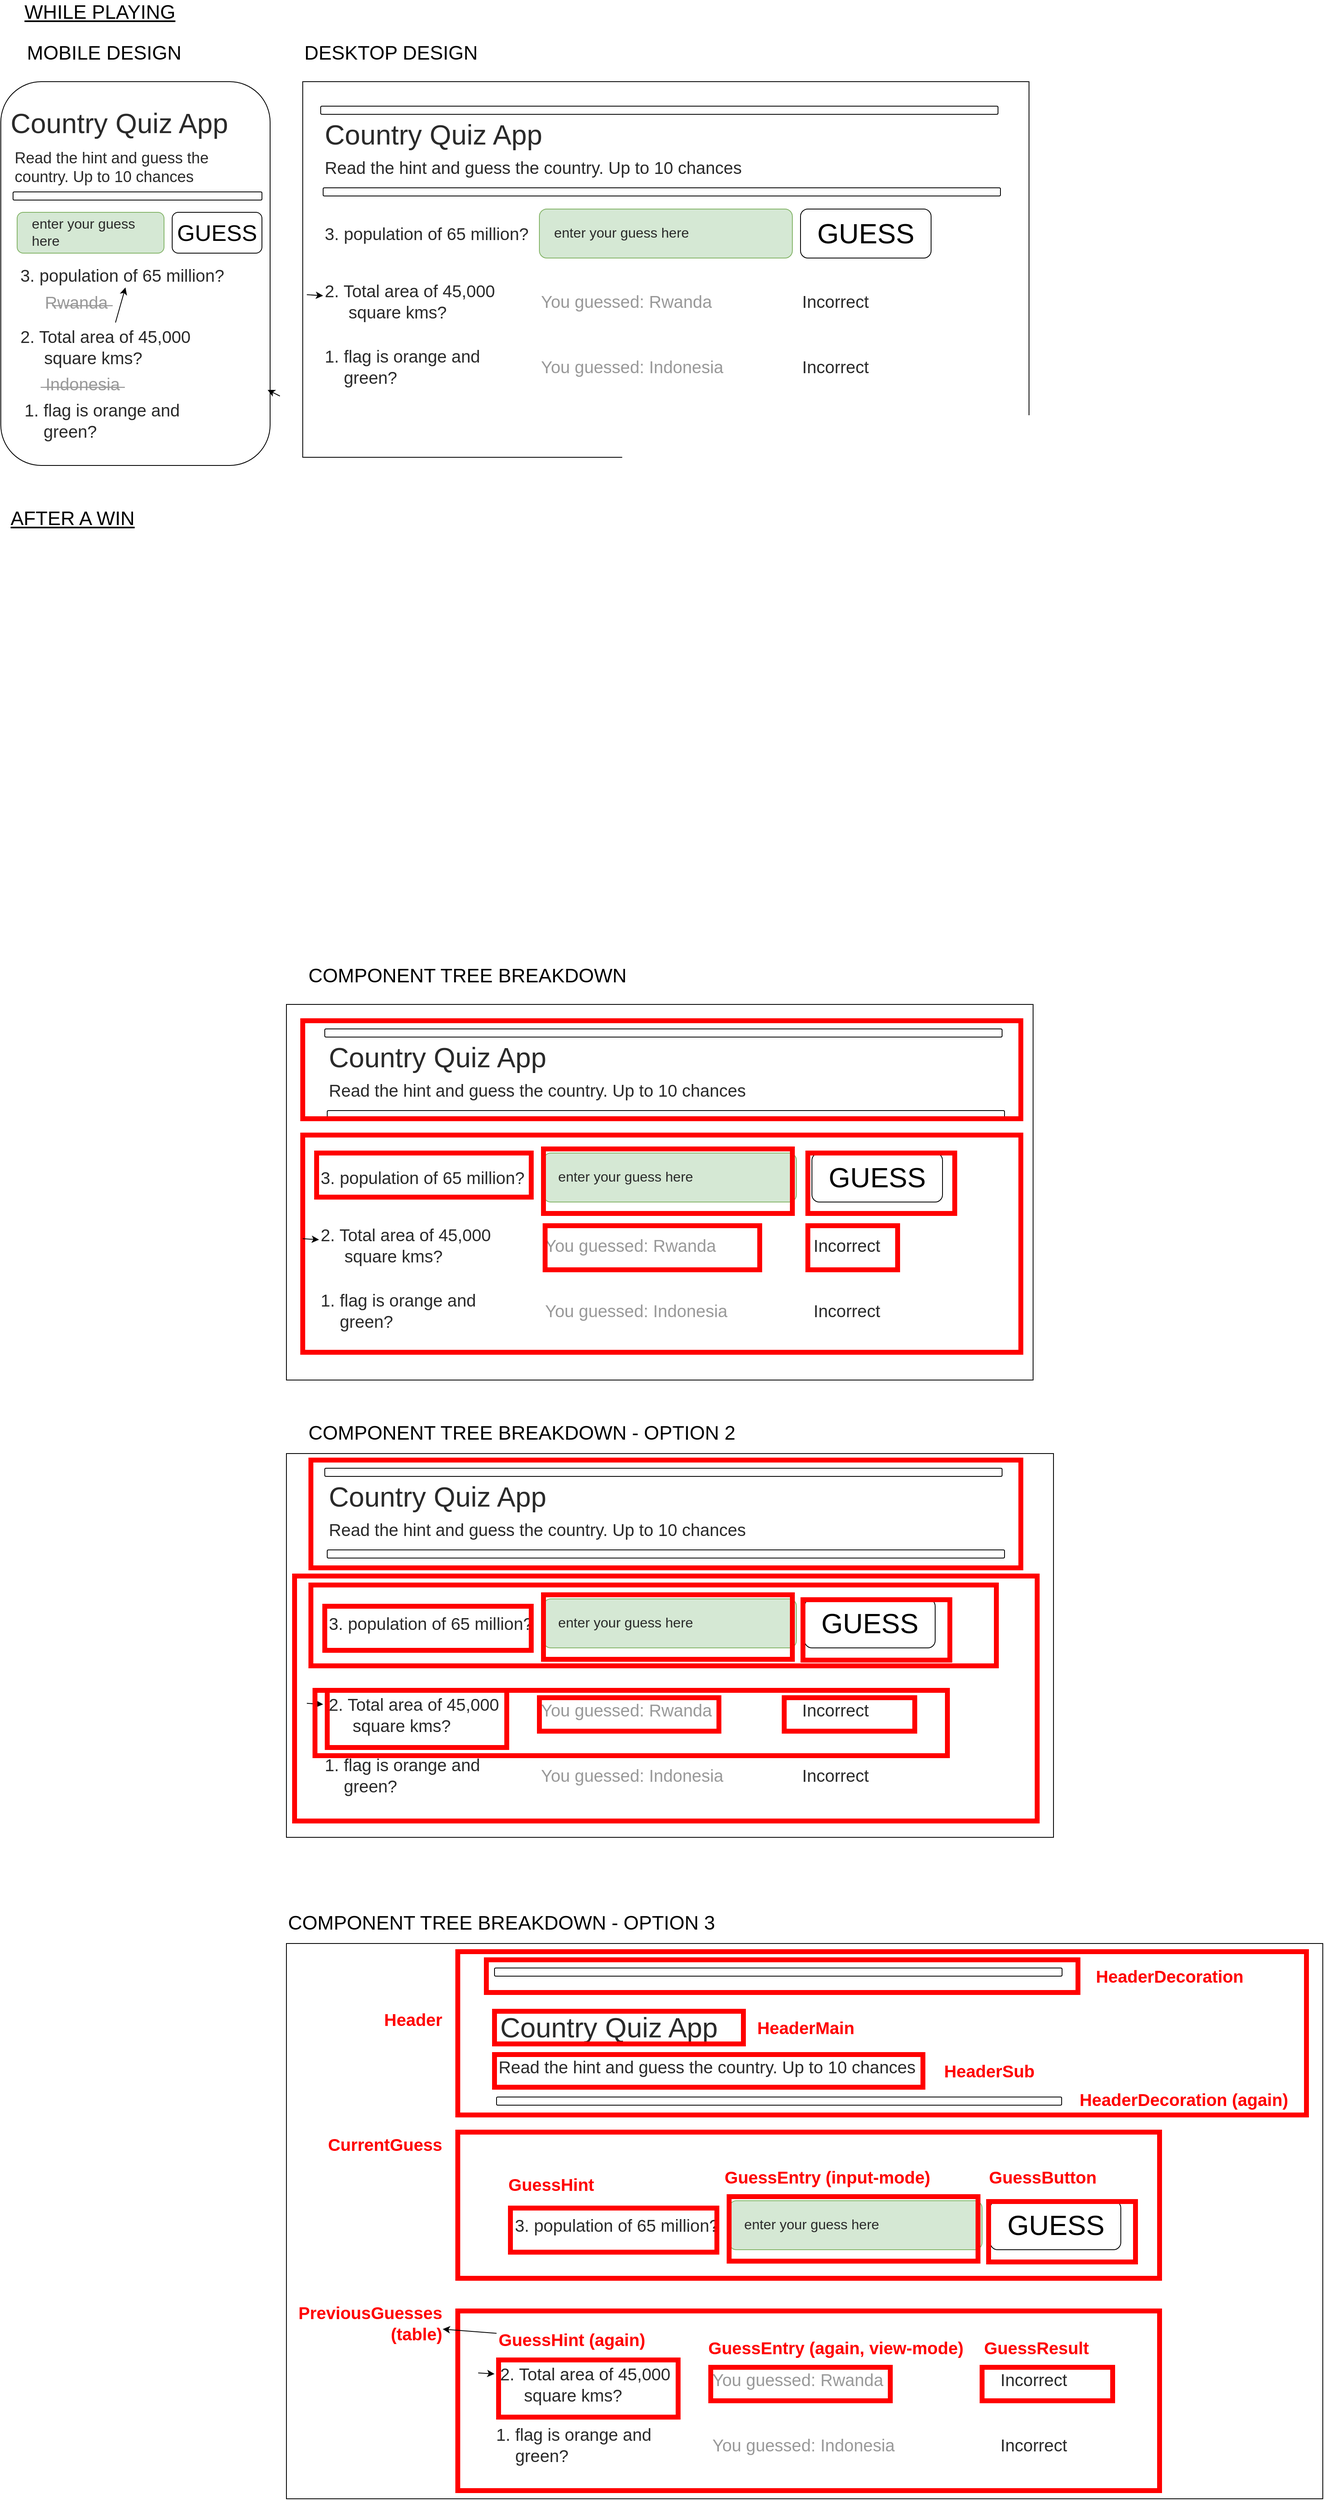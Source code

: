 <mxfile>
    <diagram id="pRhzxuRariPdzjfboZ-Y" name="Page-1">
        <mxGraphModel dx="1693" dy="1021" grid="1" gridSize="10" guides="1" tooltips="1" connect="1" arrows="1" fold="1" page="1" pageScale="1" pageWidth="1654" pageHeight="1169" math="0" shadow="0">
            <root>
                <mxCell id="0"/>
                <mxCell id="1" parent="0"/>
                <mxCell id="106" value="" style="rounded=0;whiteSpace=wrap;html=1;fillColor=#FFFFFF;" vertex="1" parent="1">
                    <mxGeometry x="370" y="1240" width="915" height="460" as="geometry"/>
                </mxCell>
                <mxCell id="123" value="" style="whiteSpace=wrap;html=1;strokeWidth=6;strokeColor=#FF0000;fillColor=none;" vertex="1" parent="1">
                    <mxGeometry x="390" y="1400" width="880" height="266" as="geometry"/>
                </mxCell>
                <mxCell id="3" value="" style="rounded=0;whiteSpace=wrap;html=1;fillColor=#FFFFFF;" parent="1" vertex="1">
                    <mxGeometry x="390" y="110" width="890" height="460" as="geometry"/>
                </mxCell>
                <mxCell id="18" value="Incorrect" style="text;html=1;strokeColor=none;fillColor=none;align=left;verticalAlign=middle;whiteSpace=wrap;rounded=0;fontSize=21;fontColor=#2A2A2A;" parent="1" vertex="1">
                    <mxGeometry x="1000" y="364" width="160" height="30" as="geometry"/>
                </mxCell>
                <mxCell id="52" value="MOBILE DESIGN" style="text;html=1;strokeColor=none;fillColor=none;align=left;verticalAlign=middle;whiteSpace=wrap;rounded=0;fontSize=24;" parent="1" vertex="1">
                    <mxGeometry x="50" y="60" width="230" height="30" as="geometry"/>
                </mxCell>
                <mxCell id="53" value="" style="rounded=1;whiteSpace=wrap;html=1;fillColor=#FFFFFF;" parent="1" vertex="1">
                    <mxGeometry x="20" y="110" width="330" height="470" as="geometry"/>
                </mxCell>
                <mxCell id="54" value="DESKTOP DESIGN" style="text;html=1;strokeColor=none;fillColor=none;align=left;verticalAlign=middle;whiteSpace=wrap;rounded=0;fontSize=24;" parent="1" vertex="1">
                    <mxGeometry x="390" y="60" width="420" height="30" as="geometry"/>
                </mxCell>
                <mxCell id="56" value="GUESS" style="rounded=1;whiteSpace=wrap;html=1;fontSize=34;fontStyle=0;align=center;" parent="1" vertex="1">
                    <mxGeometry x="1000" y="266" width="160" height="60" as="geometry"/>
                </mxCell>
                <mxCell id="59" value="&lt;font color=&quot;#2a2a2a&quot;&gt;enter your guess here&lt;/font&gt;" style="rounded=1;whiteSpace=wrap;html=1;fillColor=#d5e8d4;strokeColor=#82b366;align=left;fontColor=#1A1A1A;fontSize=17;spacingLeft=16;" parent="1" vertex="1">
                    <mxGeometry x="680" y="266" width="310" height="60" as="geometry"/>
                </mxCell>
                <mxCell id="60" value="Country Quiz App" style="text;html=1;resizable=0;autosize=1;align=left;verticalAlign=middle;points=[];fillColor=none;strokeColor=none;rounded=0;fontSize=34;fontColor=#2A2A2A;" parent="1" vertex="1">
                    <mxGeometry x="415" y="150" width="280" height="50" as="geometry"/>
                </mxCell>
                <mxCell id="61" value="Read the hint and guess the country. Up to 10 chances" style="text;html=1;resizable=0;autosize=1;align=left;verticalAlign=middle;points=[];fillColor=none;strokeColor=none;rounded=0;fontSize=21;fontColor=#2A2A2A;" parent="1" vertex="1">
                    <mxGeometry x="415" y="200" width="530" height="30" as="geometry"/>
                </mxCell>
                <mxCell id="63" value="3. population of 65 million?" style="text;html=1;resizable=0;autosize=1;align=left;verticalAlign=middle;points=[];fillColor=none;strokeColor=none;rounded=0;fontSize=21;fontColor=#2A2A2A;" parent="1" vertex="1">
                    <mxGeometry x="415" y="281" width="270" height="30" as="geometry"/>
                </mxCell>
                <mxCell id="66" value="2. Total area of 45,000 &lt;br&gt;&amp;nbsp; &amp;nbsp; &amp;nbsp;square kms?" style="text;html=1;resizable=0;autosize=1;align=left;verticalAlign=middle;points=[];fillColor=none;strokeColor=none;rounded=0;fontSize=21;fontColor=#2A2A2A;" parent="1" vertex="1">
                    <mxGeometry x="415" y="349" width="220" height="60" as="geometry"/>
                </mxCell>
                <mxCell id="69" value="1. flag is orange and &lt;br&gt;&amp;nbsp; &amp;nbsp; green?" style="text;html=1;resizable=0;autosize=1;align=left;verticalAlign=middle;points=[];fillColor=none;strokeColor=none;rounded=0;fontSize=21;fontColor=#2A2A2A;" parent="1" vertex="1">
                    <mxGeometry x="415" y="429" width="210" height="60" as="geometry"/>
                </mxCell>
                <mxCell id="70" value="You guessed: Rwanda" style="text;resizable=0;autosize=1;align=left;verticalAlign=middle;points=[];fillColor=none;strokeColor=none;rounded=0;fontSize=21;fontColor=#999999;html=1;strikethrough=true" parent="1" vertex="1">
                    <mxGeometry x="680" y="364" width="220" height="30" as="geometry"/>
                </mxCell>
                <mxCell id="71" value="Incorrect" style="text;html=1;strokeColor=none;fillColor=none;align=left;verticalAlign=middle;whiteSpace=wrap;rounded=0;fontSize=21;fontColor=#2A2A2A;" parent="1" vertex="1">
                    <mxGeometry x="1000" y="444" width="160" height="30" as="geometry"/>
                </mxCell>
                <mxCell id="77" value="You guessed: Indonesia" style="text;html=1;resizable=0;autosize=1;align=left;verticalAlign=middle;points=[];fillColor=none;strokeColor=none;rounded=0;fontSize=21;fontColor=#999999;" parent="1" vertex="1">
                    <mxGeometry x="680" y="444" width="240" height="30" as="geometry"/>
                </mxCell>
                <mxCell id="92" value="" style="edgeStyle=none;html=1;fontSize=32;fontColor=#2A2A2A;" parent="1" target="66" edge="1">
                    <mxGeometry relative="1" as="geometry">
                        <mxPoint x="395" y="370.875" as="sourcePoint"/>
                    </mxGeometry>
                </mxCell>
                <mxCell id="81" value="GUESS" style="rounded=1;whiteSpace=wrap;html=1;fontSize=28;fontStyle=0;align=center;" parent="1" vertex="1">
                    <mxGeometry x="230" y="270" width="110" height="50" as="geometry"/>
                </mxCell>
                <mxCell id="82" value="&lt;font color=&quot;#2a2a2a&quot;&gt;enter your guess here&lt;/font&gt;" style="rounded=1;whiteSpace=wrap;html=1;fillColor=#d5e8d4;strokeColor=#82b366;align=left;fontColor=#1A1A1A;fontSize=17;spacingLeft=16;" parent="1" vertex="1">
                    <mxGeometry x="40" y="270" width="180" height="50" as="geometry"/>
                </mxCell>
                <mxCell id="83" value="Country Quiz App" style="text;html=1;resizable=0;autosize=1;align=left;verticalAlign=middle;points=[];fillColor=none;strokeColor=none;rounded=0;fontSize=34;fontColor=#2A2A2A;" parent="1" vertex="1">
                    <mxGeometry x="30" y="136" width="280" height="50" as="geometry"/>
                </mxCell>
                <mxCell id="84" value="Read the hint and guess the &lt;br style=&quot;font-size: 19px;&quot;&gt;country. Up to 10 chances" style="text;html=1;resizable=0;autosize=1;align=left;verticalAlign=middle;points=[];fillColor=none;strokeColor=none;rounded=0;fontSize=19;fontColor=#2A2A2A;" parent="1" vertex="1">
                    <mxGeometry x="35" y="190" width="250" height="50" as="geometry"/>
                </mxCell>
                <mxCell id="85" value="3. population of 65 million?" style="text;html=1;resizable=0;autosize=1;align=left;verticalAlign=middle;points=[];fillColor=none;strokeColor=none;rounded=0;fontSize=21;fontColor=#2A2A2A;" parent="1" vertex="1">
                    <mxGeometry x="42" y="332" width="270" height="30" as="geometry"/>
                </mxCell>
                <mxCell id="96" value="" style="edgeStyle=none;html=1;fontSize=32;fontColor=#999999;" parent="1" source="86" target="85" edge="1">
                    <mxGeometry relative="1" as="geometry"/>
                </mxCell>
                <mxCell id="86" value="2. Total area of 45,000 &lt;br&gt;&amp;nbsp; &amp;nbsp; &amp;nbsp;square kms?" style="text;html=1;resizable=0;autosize=1;align=left;verticalAlign=middle;points=[];fillColor=none;strokeColor=none;rounded=0;fontSize=21;fontColor=#2A2A2A;" parent="1" vertex="1">
                    <mxGeometry x="42" y="405" width="220" height="60" as="geometry"/>
                </mxCell>
                <mxCell id="87" value="1. flag is orange and &lt;br&gt;&amp;nbsp; &amp;nbsp; green?" style="text;html=1;resizable=0;autosize=1;align=left;verticalAlign=middle;points=[];fillColor=none;strokeColor=none;rounded=0;fontSize=21;fontColor=#2A2A2A;" parent="1" vertex="1">
                    <mxGeometry x="47" y="495" width="210" height="60" as="geometry"/>
                </mxCell>
                <mxCell id="88" value="&lt;font color=&quot;#999999&quot;&gt;R̶w̶a̶n̶d̶a̶&lt;/font&gt;" style="text;resizable=0;autosize=1;align=left;verticalAlign=middle;points=[];fillColor=none;strokeColor=none;rounded=0;fontSize=21;fontColor=#7D7D7D;html=1;strikethrough=true" parent="1" vertex="1">
                    <mxGeometry x="72" y="365" width="90" height="30" as="geometry"/>
                </mxCell>
                <mxCell id="90" value="&amp;nbsp;̶I̶n̶d̶o̶n̶e̶s̶i̶a̶" style="text;html=1;resizable=0;autosize=1;align=left;verticalAlign=middle;points=[];fillColor=none;strokeColor=none;rounded=0;fontSize=21;fontColor=#999999;" parent="1" vertex="1">
                    <mxGeometry x="67" y="465" width="110" height="30" as="geometry"/>
                </mxCell>
                <mxCell id="91" style="edgeStyle=none;html=1;exitX=0.25;exitY=1;exitDx=0;exitDy=0;entryX=0;entryY=0.75;entryDx=0;entryDy=0;fontSize=21;fontColor=#2A2A2A;" parent="1" edge="1">
                    <mxGeometry relative="1" as="geometry">
                        <mxPoint x="362" y="495" as="sourcePoint"/>
                        <mxPoint x="347" y="487.5" as="targetPoint"/>
                    </mxGeometry>
                </mxCell>
                <mxCell id="97" value="" style="rounded=1;whiteSpace=wrap;html=1;fontSize=34;fontStyle=0;align=center;" parent="1" vertex="1">
                    <mxGeometry x="415" y="240" width="830" height="10" as="geometry"/>
                </mxCell>
                <mxCell id="98" value="" style="rounded=1;whiteSpace=wrap;html=1;fontSize=34;fontStyle=0;align=center;" parent="1" vertex="1">
                    <mxGeometry x="412" y="140" width="830" height="10" as="geometry"/>
                </mxCell>
                <mxCell id="99" value="" style="rounded=1;whiteSpace=wrap;html=1;fontSize=34;fontStyle=0;align=center;" parent="1" vertex="1">
                    <mxGeometry x="35" y="245" width="305" height="10" as="geometry"/>
                </mxCell>
                <mxCell id="101" value="WHILE PLAYING" style="text;html=1;strokeColor=none;fillColor=none;align=left;verticalAlign=middle;whiteSpace=wrap;rounded=0;fontSize=24;fontStyle=4" parent="1" vertex="1">
                    <mxGeometry x="47" y="10" width="420" height="30" as="geometry"/>
                </mxCell>
                <mxCell id="105" value="AFTER A WIN" style="text;html=1;strokeColor=none;fillColor=none;align=left;verticalAlign=middle;whiteSpace=wrap;rounded=0;fontSize=24;fontStyle=4" parent="1" vertex="1">
                    <mxGeometry x="30" y="630" width="230" height="30" as="geometry"/>
                </mxCell>
                <mxCell id="107" value="Incorrect" style="text;html=1;strokeColor=none;fillColor=none;align=left;verticalAlign=middle;whiteSpace=wrap;rounded=0;fontSize=21;fontColor=#2A2A2A;" vertex="1" parent="1">
                    <mxGeometry x="1014" y="1520" width="160" height="30" as="geometry"/>
                </mxCell>
                <mxCell id="108" value="COMPONENT TREE BREAKDOWN" style="text;html=1;strokeColor=none;fillColor=none;align=left;verticalAlign=middle;whiteSpace=wrap;rounded=0;fontSize=24;" vertex="1" parent="1">
                    <mxGeometry x="395" y="1190" width="420" height="30" as="geometry"/>
                </mxCell>
                <mxCell id="109" value="GUESS" style="rounded=1;whiteSpace=wrap;html=1;fontSize=34;fontStyle=0;align=center;" vertex="1" parent="1">
                    <mxGeometry x="1014" y="1422" width="160" height="60" as="geometry"/>
                </mxCell>
                <mxCell id="110" value="&lt;font color=&quot;#2a2a2a&quot;&gt;enter your guess here&lt;/font&gt;" style="rounded=1;whiteSpace=wrap;html=1;fillColor=#d5e8d4;strokeColor=#82b366;align=left;fontColor=#1A1A1A;fontSize=17;spacingLeft=16;" vertex="1" parent="1">
                    <mxGeometry x="685" y="1422" width="310" height="60" as="geometry"/>
                </mxCell>
                <mxCell id="111" value="Country Quiz App" style="text;html=1;resizable=0;autosize=1;align=left;verticalAlign=middle;points=[];fillColor=none;strokeColor=none;rounded=0;fontSize=34;fontColor=#2A2A2A;" vertex="1" parent="1">
                    <mxGeometry x="420" y="1280" width="280" height="50" as="geometry"/>
                </mxCell>
                <mxCell id="112" value="Read the hint and guess the country. Up to 10 chances" style="text;html=1;resizable=0;autosize=1;align=left;verticalAlign=middle;points=[];fillColor=none;strokeColor=none;rounded=0;fontSize=21;fontColor=#2A2A2A;" vertex="1" parent="1">
                    <mxGeometry x="420" y="1330" width="530" height="30" as="geometry"/>
                </mxCell>
                <mxCell id="113" value="3. population of 65 million?" style="text;html=1;resizable=0;autosize=1;align=left;verticalAlign=middle;points=[];fillColor=none;strokeColor=none;rounded=0;fontSize=21;fontColor=#2A2A2A;" vertex="1" parent="1">
                    <mxGeometry x="410" y="1437" width="270" height="30" as="geometry"/>
                </mxCell>
                <mxCell id="114" value="2. Total area of 45,000 &lt;br&gt;&amp;nbsp; &amp;nbsp; &amp;nbsp;square kms?" style="text;html=1;resizable=0;autosize=1;align=left;verticalAlign=middle;points=[];fillColor=none;strokeColor=none;rounded=0;fontSize=21;fontColor=#2A2A2A;" vertex="1" parent="1">
                    <mxGeometry x="410" y="1505" width="220" height="60" as="geometry"/>
                </mxCell>
                <mxCell id="115" value="1. flag is orange and &lt;br&gt;&amp;nbsp; &amp;nbsp; green?" style="text;html=1;resizable=0;autosize=1;align=left;verticalAlign=middle;points=[];fillColor=none;strokeColor=none;rounded=0;fontSize=21;fontColor=#2A2A2A;" vertex="1" parent="1">
                    <mxGeometry x="410" y="1585" width="210" height="60" as="geometry"/>
                </mxCell>
                <mxCell id="116" value="You guessed: Rwanda" style="text;resizable=0;autosize=1;align=left;verticalAlign=middle;points=[];fillColor=none;strokeColor=none;rounded=0;fontSize=21;fontColor=#999999;html=1;strikethrough=true" vertex="1" parent="1">
                    <mxGeometry x="685" y="1520" width="220" height="30" as="geometry"/>
                </mxCell>
                <mxCell id="117" value="Incorrect" style="text;html=1;strokeColor=none;fillColor=none;align=left;verticalAlign=middle;whiteSpace=wrap;rounded=0;fontSize=21;fontColor=#2A2A2A;" vertex="1" parent="1">
                    <mxGeometry x="1014" y="1600" width="160" height="30" as="geometry"/>
                </mxCell>
                <mxCell id="118" value="You guessed: Indonesia" style="text;html=1;resizable=0;autosize=1;align=left;verticalAlign=middle;points=[];fillColor=none;strokeColor=none;rounded=0;fontSize=21;fontColor=#999999;" vertex="1" parent="1">
                    <mxGeometry x="685" y="1600" width="240" height="30" as="geometry"/>
                </mxCell>
                <mxCell id="119" value="" style="edgeStyle=none;html=1;fontSize=32;fontColor=#2A2A2A;" edge="1" parent="1" target="114">
                    <mxGeometry relative="1" as="geometry">
                        <mxPoint x="390" y="1526.875" as="sourcePoint"/>
                    </mxGeometry>
                </mxCell>
                <mxCell id="120" value="" style="rounded=1;whiteSpace=wrap;html=1;fontSize=34;fontStyle=0;align=center;" vertex="1" parent="1">
                    <mxGeometry x="420" y="1370" width="830" height="10" as="geometry"/>
                </mxCell>
                <mxCell id="121" value="" style="rounded=1;whiteSpace=wrap;html=1;fontSize=34;fontStyle=0;align=center;" vertex="1" parent="1">
                    <mxGeometry x="417" y="1270" width="830" height="10" as="geometry"/>
                </mxCell>
                <mxCell id="122" value="" style="whiteSpace=wrap;html=1;strokeWidth=6;strokeColor=#FF0000;fillColor=none;" vertex="1" parent="1">
                    <mxGeometry x="390" y="1260" width="880" height="120" as="geometry"/>
                </mxCell>
                <mxCell id="124" value="" style="whiteSpace=wrap;html=1;strokeWidth=6;strokeColor=#FF0000;fillColor=none;" vertex="1" parent="1">
                    <mxGeometry x="1009" y="1422" width="180" height="74" as="geometry"/>
                </mxCell>
                <mxCell id="125" value="" style="whiteSpace=wrap;html=1;strokeWidth=6;strokeColor=#FF0000;fillColor=none;" vertex="1" parent="1">
                    <mxGeometry x="685" y="1417" width="305" height="79" as="geometry"/>
                </mxCell>
                <mxCell id="126" value="" style="whiteSpace=wrap;html=1;strokeWidth=6;strokeColor=#FF0000;fillColor=none;" vertex="1" parent="1">
                    <mxGeometry x="407" y="1422" width="263" height="54" as="geometry"/>
                </mxCell>
                <mxCell id="127" value="" style="whiteSpace=wrap;html=1;strokeWidth=6;strokeColor=#FF0000;fillColor=none;" vertex="1" parent="1">
                    <mxGeometry x="687" y="1511" width="263" height="54" as="geometry"/>
                </mxCell>
                <mxCell id="128" value="" style="whiteSpace=wrap;html=1;strokeWidth=6;strokeColor=#FF0000;fillColor=none;" vertex="1" parent="1">
                    <mxGeometry x="1009" y="1511" width="110" height="54" as="geometry"/>
                </mxCell>
                <mxCell id="129" value="" style="rounded=0;whiteSpace=wrap;html=1;fillColor=#FFFFFF;" vertex="1" parent="1">
                    <mxGeometry x="370" y="1790" width="940" height="470" as="geometry"/>
                </mxCell>
                <mxCell id="130" value="Incorrect" style="text;html=1;strokeColor=none;fillColor=none;align=left;verticalAlign=middle;whiteSpace=wrap;rounded=0;fontSize=21;fontColor=#2A2A2A;" vertex="1" parent="1">
                    <mxGeometry x="1000" y="2089" width="160" height="30" as="geometry"/>
                </mxCell>
                <mxCell id="131" value="COMPONENT TREE BREAKDOWN - OPTION 2" style="text;html=1;strokeColor=none;fillColor=none;align=left;verticalAlign=middle;whiteSpace=wrap;rounded=0;fontSize=24;" vertex="1" parent="1">
                    <mxGeometry x="395" y="1750" width="605" height="30" as="geometry"/>
                </mxCell>
                <mxCell id="132" value="GUESS" style="rounded=1;whiteSpace=wrap;html=1;fontSize=34;fontStyle=0;align=center;" vertex="1" parent="1">
                    <mxGeometry x="1005" y="1968" width="160" height="60" as="geometry"/>
                </mxCell>
                <mxCell id="133" value="&lt;font color=&quot;#2a2a2a&quot;&gt;enter your guess here&lt;/font&gt;" style="rounded=1;whiteSpace=wrap;html=1;fillColor=#d5e8d4;strokeColor=#82b366;align=left;fontColor=#1A1A1A;fontSize=17;spacingLeft=16;" vertex="1" parent="1">
                    <mxGeometry x="685" y="1968" width="310" height="60" as="geometry"/>
                </mxCell>
                <mxCell id="134" value="Country Quiz App" style="text;html=1;resizable=0;autosize=1;align=left;verticalAlign=middle;points=[];fillColor=none;strokeColor=none;rounded=0;fontSize=34;fontColor=#2A2A2A;" vertex="1" parent="1">
                    <mxGeometry x="420" y="1818" width="280" height="50" as="geometry"/>
                </mxCell>
                <mxCell id="135" value="Read the hint and guess the country. Up to 10 chances" style="text;html=1;resizable=0;autosize=1;align=left;verticalAlign=middle;points=[];fillColor=none;strokeColor=none;rounded=0;fontSize=21;fontColor=#2A2A2A;" vertex="1" parent="1">
                    <mxGeometry x="420" y="1868" width="530" height="30" as="geometry"/>
                </mxCell>
                <mxCell id="136" value="3. population of 65 million?" style="text;html=1;resizable=0;autosize=1;align=left;verticalAlign=middle;points=[];fillColor=none;strokeColor=none;rounded=0;fontSize=21;fontColor=#2A2A2A;" vertex="1" parent="1">
                    <mxGeometry x="420" y="1983" width="270" height="30" as="geometry"/>
                </mxCell>
                <mxCell id="137" value="2. Total area of 45,000 &lt;br&gt;&amp;nbsp; &amp;nbsp; &amp;nbsp;square kms?" style="text;html=1;resizable=0;autosize=1;align=left;verticalAlign=middle;points=[];fillColor=none;strokeColor=none;rounded=0;fontSize=21;fontColor=#2A2A2A;" vertex="1" parent="1">
                    <mxGeometry x="420" y="2080" width="220" height="60" as="geometry"/>
                </mxCell>
                <mxCell id="138" value="1. flag is orange and &lt;br&gt;&amp;nbsp; &amp;nbsp; green?" style="text;html=1;resizable=0;autosize=1;align=left;verticalAlign=middle;points=[];fillColor=none;strokeColor=none;rounded=0;fontSize=21;fontColor=#2A2A2A;" vertex="1" parent="1">
                    <mxGeometry x="415" y="2154" width="210" height="60" as="geometry"/>
                </mxCell>
                <mxCell id="139" value="You guessed: Rwanda" style="text;resizable=0;autosize=1;align=left;verticalAlign=middle;points=[];fillColor=none;strokeColor=none;rounded=0;fontSize=21;fontColor=#999999;html=1;strikethrough=true" vertex="1" parent="1">
                    <mxGeometry x="680" y="2089" width="220" height="30" as="geometry"/>
                </mxCell>
                <mxCell id="140" value="Incorrect" style="text;html=1;strokeColor=none;fillColor=none;align=left;verticalAlign=middle;whiteSpace=wrap;rounded=0;fontSize=21;fontColor=#2A2A2A;" vertex="1" parent="1">
                    <mxGeometry x="1000" y="2169" width="160" height="30" as="geometry"/>
                </mxCell>
                <mxCell id="141" value="You guessed: Indonesia" style="text;html=1;resizable=0;autosize=1;align=left;verticalAlign=middle;points=[];fillColor=none;strokeColor=none;rounded=0;fontSize=21;fontColor=#999999;" vertex="1" parent="1">
                    <mxGeometry x="680" y="2169" width="240" height="30" as="geometry"/>
                </mxCell>
                <mxCell id="142" value="" style="edgeStyle=none;html=1;fontSize=32;fontColor=#2A2A2A;" edge="1" parent="1">
                    <mxGeometry relative="1" as="geometry">
                        <mxPoint x="395" y="2095.875" as="sourcePoint"/>
                        <mxPoint x="415" y="2097.125" as="targetPoint"/>
                    </mxGeometry>
                </mxCell>
                <mxCell id="143" value="" style="rounded=1;whiteSpace=wrap;html=1;fontSize=34;fontStyle=0;align=center;" vertex="1" parent="1">
                    <mxGeometry x="420" y="1908" width="830" height="10" as="geometry"/>
                </mxCell>
                <mxCell id="144" value="" style="rounded=1;whiteSpace=wrap;html=1;fontSize=34;fontStyle=0;align=center;" vertex="1" parent="1">
                    <mxGeometry x="417" y="1808" width="830" height="10" as="geometry"/>
                </mxCell>
                <mxCell id="145" value="" style="whiteSpace=wrap;html=1;strokeWidth=6;strokeColor=#FF0000;fillColor=none;" vertex="1" parent="1">
                    <mxGeometry x="400" y="1798" width="870" height="132" as="geometry"/>
                </mxCell>
                <mxCell id="146" value="" style="whiteSpace=wrap;html=1;strokeWidth=6;strokeColor=#FF0000;fillColor=none;" vertex="1" parent="1">
                    <mxGeometry x="400" y="1951" width="840" height="99" as="geometry"/>
                </mxCell>
                <mxCell id="147" value="" style="whiteSpace=wrap;html=1;strokeWidth=6;strokeColor=#FF0000;fillColor=none;" vertex="1" parent="1">
                    <mxGeometry x="1003" y="1969" width="180" height="74" as="geometry"/>
                </mxCell>
                <mxCell id="148" value="" style="whiteSpace=wrap;html=1;strokeWidth=6;strokeColor=#FF0000;fillColor=none;" vertex="1" parent="1">
                    <mxGeometry x="685" y="1963" width="305" height="79" as="geometry"/>
                </mxCell>
                <mxCell id="149" value="" style="whiteSpace=wrap;html=1;strokeWidth=6;strokeColor=#FF0000;fillColor=none;" vertex="1" parent="1">
                    <mxGeometry x="417" y="1977" width="253" height="54" as="geometry"/>
                </mxCell>
                <mxCell id="150" value="" style="whiteSpace=wrap;html=1;strokeWidth=6;strokeColor=#FF0000;fillColor=none;" vertex="1" parent="1">
                    <mxGeometry x="405" y="2080" width="775" height="80" as="geometry"/>
                </mxCell>
                <mxCell id="152" value="" style="whiteSpace=wrap;html=1;strokeWidth=6;strokeColor=#FF0000;fillColor=none;" vertex="1" parent="1">
                    <mxGeometry x="420" y="2080" width="220" height="70" as="geometry"/>
                </mxCell>
                <mxCell id="153" value="" style="whiteSpace=wrap;html=1;strokeWidth=6;strokeColor=#FF0000;fillColor=none;" vertex="1" parent="1">
                    <mxGeometry x="680" y="2089" width="220" height="41" as="geometry"/>
                </mxCell>
                <mxCell id="154" value="" style="whiteSpace=wrap;html=1;strokeWidth=6;strokeColor=#FF0000;fillColor=none;" vertex="1" parent="1">
                    <mxGeometry x="980" y="2089" width="160" height="41" as="geometry"/>
                </mxCell>
                <mxCell id="155" value="" style="whiteSpace=wrap;html=1;strokeWidth=6;strokeColor=#FF0000;fillColor=none;" vertex="1" parent="1">
                    <mxGeometry x="380" y="1940" width="910" height="300" as="geometry"/>
                </mxCell>
                <mxCell id="156" value="" style="rounded=0;whiteSpace=wrap;html=1;fillColor=#FFFFFF;" vertex="1" parent="1">
                    <mxGeometry x="370" y="2390" width="1270" height="680" as="geometry"/>
                </mxCell>
                <mxCell id="157" value="Incorrect" style="text;html=1;strokeColor=none;fillColor=none;align=left;verticalAlign=middle;whiteSpace=wrap;rounded=0;fontSize=21;fontColor=#2A2A2A;" vertex="1" parent="1">
                    <mxGeometry x="1242.5" y="2909" width="160" height="30" as="geometry"/>
                </mxCell>
                <mxCell id="158" value="COMPONENT TREE BREAKDOWN - OPTION 3" style="text;html=1;strokeColor=none;fillColor=none;align=left;verticalAlign=middle;whiteSpace=wrap;rounded=0;fontSize=24;" vertex="1" parent="1">
                    <mxGeometry x="370" y="2350" width="605" height="30" as="geometry"/>
                </mxCell>
                <mxCell id="159" value="GUESS" style="rounded=1;whiteSpace=wrap;html=1;fontSize=34;fontStyle=0;align=center;" vertex="1" parent="1">
                    <mxGeometry x="1232.5" y="2705" width="160" height="60" as="geometry"/>
                </mxCell>
                <mxCell id="160" value="&lt;font color=&quot;#2a2a2a&quot;&gt;enter your guess here&lt;/font&gt;" style="rounded=1;whiteSpace=wrap;html=1;fillColor=#d5e8d4;strokeColor=#82b366;align=left;fontColor=#1A1A1A;fontSize=17;spacingLeft=16;" vertex="1" parent="1">
                    <mxGeometry x="912.5" y="2705" width="310" height="60" as="geometry"/>
                </mxCell>
                <mxCell id="161" value="Country Quiz App" style="text;html=1;resizable=0;autosize=1;align=left;verticalAlign=middle;points=[];fillColor=none;strokeColor=none;rounded=0;fontSize=34;fontColor=#2A2A2A;" vertex="1" parent="1">
                    <mxGeometry x="630" y="2468" width="280" height="50" as="geometry"/>
                </mxCell>
                <mxCell id="162" value="Read the hint and guess the country. Up to 10 chances" style="text;html=1;resizable=0;autosize=1;align=left;verticalAlign=middle;points=[];fillColor=none;strokeColor=none;rounded=0;fontSize=21;fontColor=#2A2A2A;" vertex="1" parent="1">
                    <mxGeometry x="627.5" y="2526" width="530" height="30" as="geometry"/>
                </mxCell>
                <mxCell id="163" value="3. population of 65 million?" style="text;html=1;resizable=0;autosize=1;align=left;verticalAlign=middle;points=[];fillColor=none;strokeColor=none;rounded=0;fontSize=21;fontColor=#2A2A2A;" vertex="1" parent="1">
                    <mxGeometry x="647.5" y="2720" width="270" height="30" as="geometry"/>
                </mxCell>
                <mxCell id="164" value="2. Total area of 45,000 &lt;br&gt;&amp;nbsp; &amp;nbsp; &amp;nbsp;square kms?" style="text;html=1;resizable=0;autosize=1;align=left;verticalAlign=middle;points=[];fillColor=none;strokeColor=none;rounded=0;fontSize=21;fontColor=#2A2A2A;" vertex="1" parent="1">
                    <mxGeometry x="630" y="2900" width="220" height="60" as="geometry"/>
                </mxCell>
                <mxCell id="165" value="1. flag is orange and &lt;br&gt;&amp;nbsp; &amp;nbsp; green?" style="text;html=1;resizable=0;autosize=1;align=left;verticalAlign=middle;points=[];fillColor=none;strokeColor=none;rounded=0;fontSize=21;fontColor=#2A2A2A;" vertex="1" parent="1">
                    <mxGeometry x="625" y="2974" width="210" height="60" as="geometry"/>
                </mxCell>
                <mxCell id="166" value="You guessed: Rwanda" style="text;resizable=0;autosize=1;align=left;verticalAlign=middle;points=[];fillColor=none;strokeColor=none;rounded=0;fontSize=21;fontColor=#999999;html=1;strikethrough=true" vertex="1" parent="1">
                    <mxGeometry x="890" y="2909" width="220" height="30" as="geometry"/>
                </mxCell>
                <mxCell id="167" value="Incorrect" style="text;html=1;strokeColor=none;fillColor=none;align=left;verticalAlign=middle;whiteSpace=wrap;rounded=0;fontSize=21;fontColor=#2A2A2A;" vertex="1" parent="1">
                    <mxGeometry x="1242.5" y="2989" width="160" height="30" as="geometry"/>
                </mxCell>
                <mxCell id="168" value="You guessed: Indonesia" style="text;html=1;resizable=0;autosize=1;align=left;verticalAlign=middle;points=[];fillColor=none;strokeColor=none;rounded=0;fontSize=21;fontColor=#999999;" vertex="1" parent="1">
                    <mxGeometry x="890" y="2989" width="240" height="30" as="geometry"/>
                </mxCell>
                <mxCell id="169" value="" style="edgeStyle=none;html=1;fontSize=32;fontColor=#2A2A2A;" edge="1" parent="1">
                    <mxGeometry relative="1" as="geometry">
                        <mxPoint x="605" y="2915.875" as="sourcePoint"/>
                        <mxPoint x="625" y="2917.125" as="targetPoint"/>
                    </mxGeometry>
                </mxCell>
                <mxCell id="170" value="" style="rounded=1;whiteSpace=wrap;html=1;fontSize=34;fontStyle=0;align=center;" vertex="1" parent="1">
                    <mxGeometry x="627.5" y="2578" width="692.5" height="10" as="geometry"/>
                </mxCell>
                <mxCell id="171" value="" style="rounded=1;whiteSpace=wrap;html=1;fontSize=34;fontStyle=0;align=center;" vertex="1" parent="1">
                    <mxGeometry x="625" y="2420" width="695.5" height="10" as="geometry"/>
                </mxCell>
                <mxCell id="172" value="" style="whiteSpace=wrap;html=1;strokeWidth=6;strokeColor=#FF0000;fillColor=none;" vertex="1" parent="1">
                    <mxGeometry x="580" y="2400" width="1040" height="200" as="geometry"/>
                </mxCell>
                <mxCell id="173" value="" style="whiteSpace=wrap;html=1;strokeWidth=6;strokeColor=#FF0000;fillColor=none;" vertex="1" parent="1">
                    <mxGeometry x="580" y="2621" width="860" height="179" as="geometry"/>
                </mxCell>
                <mxCell id="174" value="" style="whiteSpace=wrap;html=1;strokeWidth=6;strokeColor=#FF0000;fillColor=none;" vertex="1" parent="1">
                    <mxGeometry x="1230.5" y="2706" width="180" height="74" as="geometry"/>
                </mxCell>
                <mxCell id="175" value="" style="whiteSpace=wrap;html=1;strokeWidth=6;strokeColor=#FF0000;fillColor=none;" vertex="1" parent="1">
                    <mxGeometry x="912.5" y="2700" width="305" height="79" as="geometry"/>
                </mxCell>
                <mxCell id="176" value="" style="whiteSpace=wrap;html=1;strokeWidth=6;strokeColor=#FF0000;fillColor=none;" vertex="1" parent="1">
                    <mxGeometry x="644.5" y="2714" width="253" height="54" as="geometry"/>
                </mxCell>
                <mxCell id="178" value="" style="whiteSpace=wrap;html=1;strokeWidth=6;strokeColor=#FF0000;fillColor=none;" vertex="1" parent="1">
                    <mxGeometry x="630" y="2900" width="220" height="70" as="geometry"/>
                </mxCell>
                <mxCell id="179" value="" style="whiteSpace=wrap;html=1;strokeWidth=6;strokeColor=#FF0000;fillColor=none;" vertex="1" parent="1">
                    <mxGeometry x="890" y="2909" width="220" height="41" as="geometry"/>
                </mxCell>
                <mxCell id="180" value="" style="whiteSpace=wrap;html=1;strokeWidth=6;strokeColor=#FF0000;fillColor=none;" vertex="1" parent="1">
                    <mxGeometry x="1222.5" y="2909" width="160" height="41" as="geometry"/>
                </mxCell>
                <mxCell id="181" value="" style="whiteSpace=wrap;html=1;strokeWidth=6;strokeColor=#FF0000;fillColor=none;" vertex="1" parent="1">
                    <mxGeometry x="580" y="2840" width="860" height="220" as="geometry"/>
                </mxCell>
                <mxCell id="182" value="Header" style="text;html=1;resizable=0;autosize=1;align=right;verticalAlign=middle;points=[];fillColor=none;strokeColor=none;rounded=0;fontColor=#FF0000;fontSize=21;fontStyle=1" vertex="1" parent="1">
                    <mxGeometry x="471.5" y="2468" width="90" height="30" as="geometry"/>
                </mxCell>
                <mxCell id="183" value="CurrentGuess" style="text;html=1;resizable=0;autosize=1;align=right;verticalAlign=middle;points=[];fillColor=none;strokeColor=none;rounded=0;fontColor=#FF0000;fontSize=21;fontStyle=1" vertex="1" parent="1">
                    <mxGeometry x="401.5" y="2621" width="160" height="30" as="geometry"/>
                </mxCell>
                <mxCell id="184" value="PreviousGuesses &lt;br&gt;(table)" style="text;html=1;resizable=0;autosize=1;align=right;verticalAlign=middle;points=[];fillColor=none;strokeColor=none;rounded=0;fontColor=#FF0000;fontSize=21;fontStyle=1" vertex="1" parent="1">
                    <mxGeometry x="371.5" y="2825" width="190" height="60" as="geometry"/>
                </mxCell>
                <mxCell id="185" value="GuessButton" style="text;html=1;resizable=0;autosize=1;align=left;verticalAlign=middle;points=[];fillColor=none;strokeColor=none;rounded=0;fontColor=#FF0000;fontSize=21;fontStyle=1" vertex="1" parent="1">
                    <mxGeometry x="1229" y="2661" width="150" height="30" as="geometry"/>
                </mxCell>
                <mxCell id="186" value="GuessEntry (input-mode)" style="text;html=1;resizable=0;autosize=1;align=left;verticalAlign=middle;points=[];fillColor=none;strokeColor=none;rounded=0;fontColor=#FF0000;fontSize=21;fontStyle=1" vertex="1" parent="1">
                    <mxGeometry x="905" y="2661" width="270" height="30" as="geometry"/>
                </mxCell>
                <mxCell id="187" value="GuessHint" style="text;html=1;resizable=0;autosize=1;align=left;verticalAlign=middle;points=[];fillColor=none;strokeColor=none;rounded=0;fontColor=#FF0000;fontSize=21;fontStyle=1" vertex="1" parent="1">
                    <mxGeometry x="640" y="2670" width="120" height="30" as="geometry"/>
                </mxCell>
                <mxCell id="191" value="" style="edgeStyle=none;html=1;fontSize=21;fontColor=#FF0000;" edge="1" parent="1" source="188" target="184">
                    <mxGeometry relative="1" as="geometry"/>
                </mxCell>
                <mxCell id="188" value="GuessHint (again)" style="text;html=1;resizable=0;autosize=1;align=left;verticalAlign=middle;points=[];fillColor=none;strokeColor=none;rounded=0;fontColor=#FF0000;fontSize=21;fontStyle=1" vertex="1" parent="1">
                    <mxGeometry x="627.5" y="2860" width="200" height="30" as="geometry"/>
                </mxCell>
                <mxCell id="189" value="GuessEntry (again, view-mode)" style="text;html=1;resizable=0;autosize=1;align=left;verticalAlign=middle;points=[];fillColor=none;strokeColor=none;rounded=0;fontColor=#FF0000;fontSize=21;fontStyle=1" vertex="1" parent="1">
                    <mxGeometry x="885" y="2870" width="330" height="30" as="geometry"/>
                </mxCell>
                <mxCell id="190" value="GuessResult" style="text;html=1;resizable=0;autosize=1;align=left;verticalAlign=middle;points=[];fillColor=none;strokeColor=none;rounded=0;fontColor=#FF0000;fontSize=21;fontStyle=1" vertex="1" parent="1">
                    <mxGeometry x="1222.5" y="2870" width="140" height="30" as="geometry"/>
                </mxCell>
                <mxCell id="192" value="" style="whiteSpace=wrap;html=1;strokeWidth=6;strokeColor=#FF0000;fillColor=none;" vertex="1" parent="1">
                    <mxGeometry x="615" y="2410" width="725" height="40" as="geometry"/>
                </mxCell>
                <mxCell id="193" value="HeaderDecoration" style="text;html=1;resizable=0;autosize=1;align=left;verticalAlign=middle;points=[];fillColor=none;strokeColor=none;rounded=0;fontColor=#FF0000;fontSize=21;fontStyle=1" vertex="1" parent="1">
                    <mxGeometry x="1360" y="2415" width="200" height="30" as="geometry"/>
                </mxCell>
                <mxCell id="194" value="HeaderMain" style="text;html=1;resizable=0;autosize=1;align=left;verticalAlign=middle;points=[];fillColor=none;strokeColor=none;rounded=0;fontColor=#FF0000;fontSize=21;fontStyle=1" vertex="1" parent="1">
                    <mxGeometry x="945" y="2478" width="130" height="30" as="geometry"/>
                </mxCell>
                <mxCell id="195" value="" style="whiteSpace=wrap;html=1;strokeWidth=6;strokeColor=#FF0000;fillColor=none;" vertex="1" parent="1">
                    <mxGeometry x="625" y="2473" width="305" height="40" as="geometry"/>
                </mxCell>
                <mxCell id="196" value="" style="whiteSpace=wrap;html=1;strokeWidth=6;strokeColor=#FF0000;fillColor=none;" vertex="1" parent="1">
                    <mxGeometry x="625" y="2526" width="525" height="40" as="geometry"/>
                </mxCell>
                <mxCell id="197" value="HeaderSub" style="text;html=1;resizable=0;autosize=1;align=left;verticalAlign=middle;points=[];fillColor=none;strokeColor=none;rounded=0;fontColor=#FF0000;fontSize=21;fontStyle=1" vertex="1" parent="1">
                    <mxGeometry x="1174" y="2531" width="130" height="30" as="geometry"/>
                </mxCell>
                <mxCell id="198" value="HeaderDecoration (again)" style="text;html=1;resizable=0;autosize=1;align=left;verticalAlign=middle;points=[];fillColor=none;strokeColor=none;rounded=0;fontColor=#FF0000;fontSize=21;fontStyle=1" vertex="1" parent="1">
                    <mxGeometry x="1340" y="2566" width="270" height="30" as="geometry"/>
                </mxCell>
            </root>
        </mxGraphModel>
    </diagram>
</mxfile>